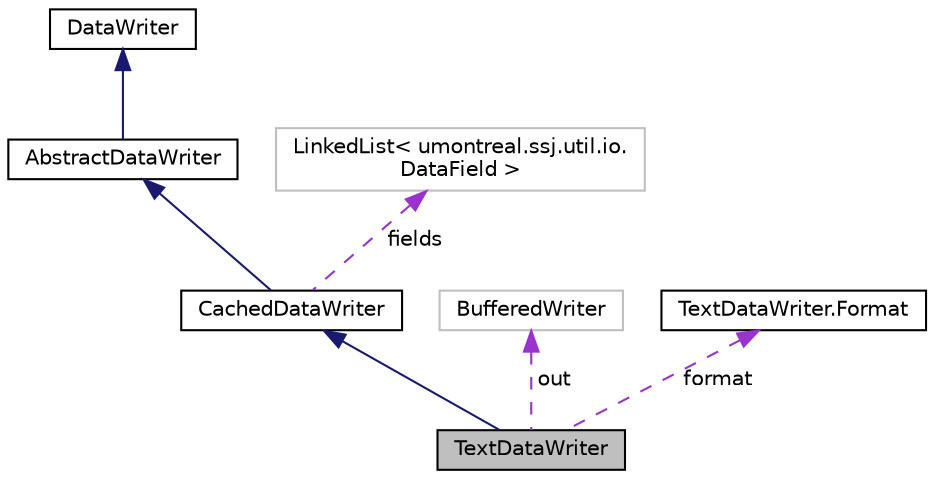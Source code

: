 digraph "TextDataWriter"
{
 // INTERACTIVE_SVG=YES
  bgcolor="transparent";
  edge [fontname="Helvetica",fontsize="10",labelfontname="Helvetica",labelfontsize="10"];
  node [fontname="Helvetica",fontsize="10",shape=record];
  Node4 [label="TextDataWriter",height=0.2,width=0.4,color="black", fillcolor="grey75", style="filled", fontcolor="black"];
  Node5 -> Node4 [dir="back",color="midnightblue",fontsize="10",style="solid",fontname="Helvetica"];
  Node5 [label="CachedDataWriter",height=0.2,width=0.4,color="black",URL="$d3/d2e/classumontreal_1_1ssj_1_1util_1_1io_1_1CachedDataWriter.html",tooltip="This abstract class implements shared functionality for data writers that store all fields in memory ..."];
  Node6 -> Node5 [dir="back",color="midnightblue",fontsize="10",style="solid",fontname="Helvetica"];
  Node6 [label="AbstractDataWriter",height=0.2,width=0.4,color="black",URL="$dc/da4/classumontreal_1_1ssj_1_1util_1_1io_1_1AbstractDataWriter.html",tooltip="This abstract class implements shared functionality for data writers. "];
  Node7 -> Node6 [dir="back",color="midnightblue",fontsize="10",style="solid",fontname="Helvetica"];
  Node7 [label="DataWriter",height=0.2,width=0.4,color="black",URL="$db/df2/interfaceumontreal_1_1ssj_1_1util_1_1io_1_1DataWriter.html",tooltip="Data writer interface. "];
  Node8 -> Node5 [dir="back",color="darkorchid3",fontsize="10",style="dashed",label=" fields" ,fontname="Helvetica"];
  Node8 [label="LinkedList\< umontreal.ssj.util.io.\lDataField \>",height=0.2,width=0.4,color="grey75"];
  Node9 -> Node4 [dir="back",color="darkorchid3",fontsize="10",style="dashed",label=" out" ,fontname="Helvetica"];
  Node9 [label="BufferedWriter",height=0.2,width=0.4,color="grey75"];
  Node10 -> Node4 [dir="back",color="darkorchid3",fontsize="10",style="dashed",label=" format" ,fontname="Helvetica"];
  Node10 [label="TextDataWriter.Format",height=0.2,width=0.4,color="black",URL="$d6/d4d/enumumontreal_1_1ssj_1_1util_1_1io_1_1TextDataWriter_1_1Format.html",tooltip="Output format: organize fields as columns or as rows. "];
}
